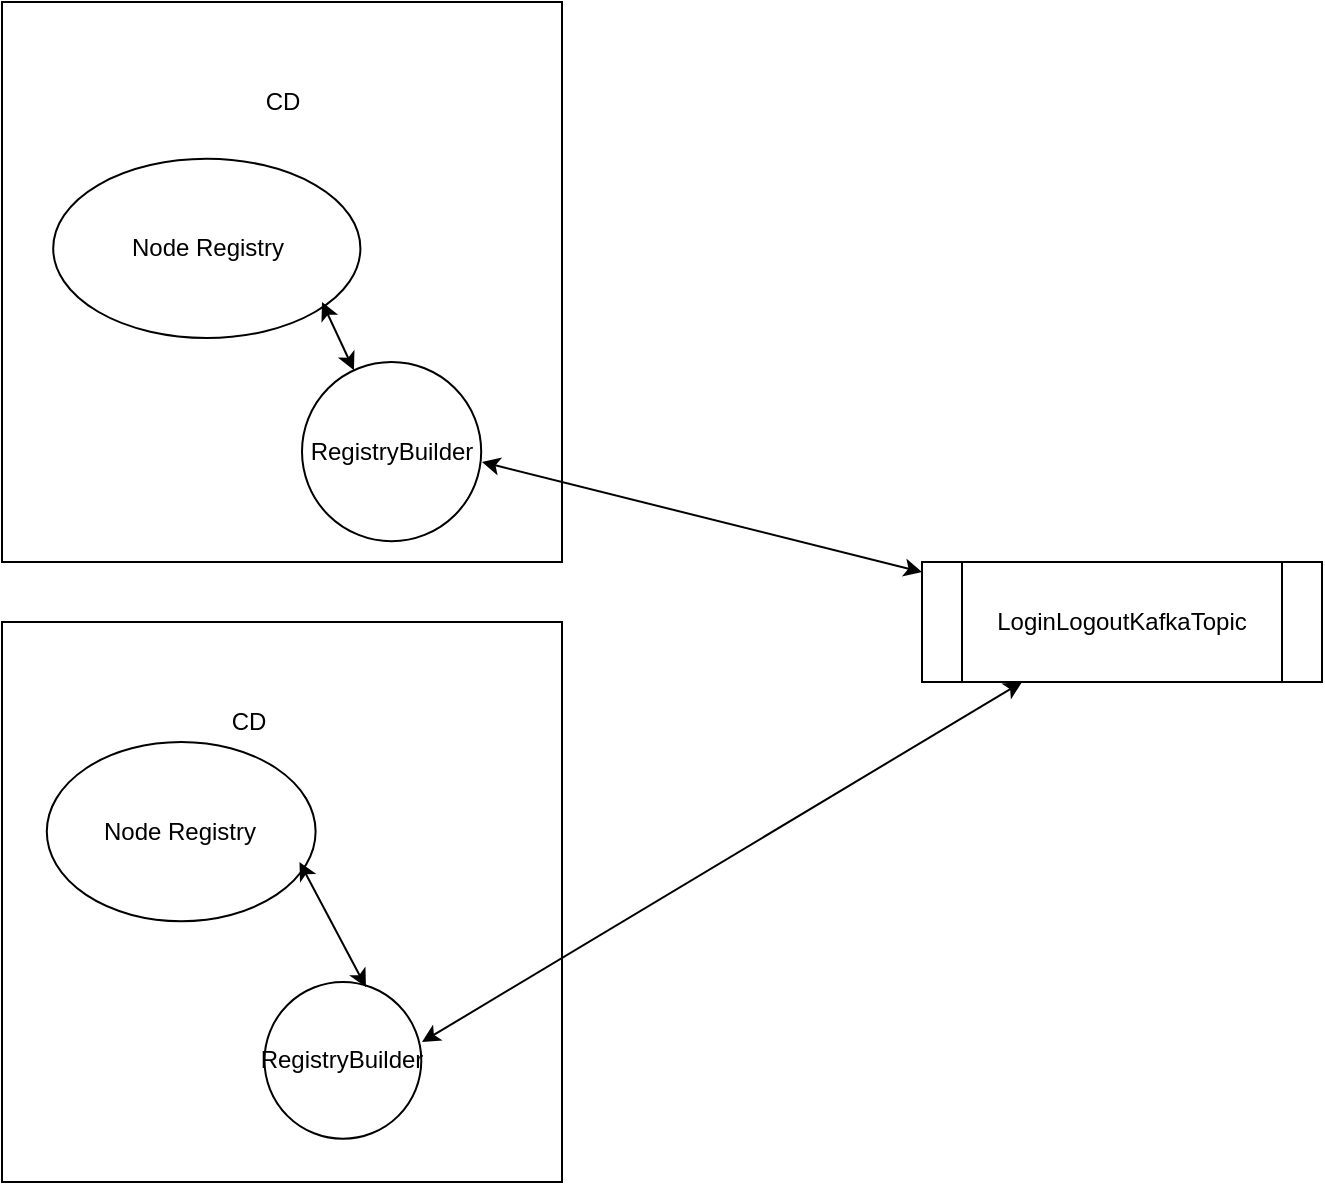 <mxfile version="22.1.7" type="github">
  <diagram name="Page-1" id="YelkGCeMazvoDBq8n71y">
    <mxGraphModel dx="1210" dy="603" grid="1" gridSize="10" guides="1" tooltips="1" connect="1" arrows="1" fold="1" page="1" pageScale="1" pageWidth="850" pageHeight="1100" math="0" shadow="0">
      <root>
        <mxCell id="0" />
        <mxCell id="1" parent="0" />
        <mxCell id="x7VfMDNwSIcgL4_Bs0VZ-4" value="" style="group" vertex="1" connectable="0" parent="1">
          <mxGeometry x="120" y="30" width="320" height="280" as="geometry" />
        </mxCell>
        <mxCell id="x7VfMDNwSIcgL4_Bs0VZ-1" value="" style="whiteSpace=wrap;html=1;aspect=fixed;" vertex="1" parent="x7VfMDNwSIcgL4_Bs0VZ-4">
          <mxGeometry width="280" height="280" as="geometry" />
        </mxCell>
        <mxCell id="x7VfMDNwSIcgL4_Bs0VZ-2" value="Node Registry" style="ellipse;whiteSpace=wrap;html=1;" vertex="1" parent="x7VfMDNwSIcgL4_Bs0VZ-4">
          <mxGeometry x="25.6" y="78.4" width="153.6" height="89.6" as="geometry" />
        </mxCell>
        <mxCell id="x7VfMDNwSIcgL4_Bs0VZ-3" value="CD" style="text;html=1;strokeColor=none;fillColor=none;align=center;verticalAlign=middle;whiteSpace=wrap;rounded=0;" vertex="1" parent="x7VfMDNwSIcgL4_Bs0VZ-4">
          <mxGeometry x="102.4" y="33.6" width="76.8" height="33.6" as="geometry" />
        </mxCell>
        <mxCell id="x7VfMDNwSIcgL4_Bs0VZ-9" value="RegistryBuilder" style="ellipse;whiteSpace=wrap;html=1;aspect=fixed;" vertex="1" parent="x7VfMDNwSIcgL4_Bs0VZ-4">
          <mxGeometry x="150" y="180.0" width="89.6" height="89.6" as="geometry" />
        </mxCell>
        <mxCell id="x7VfMDNwSIcgL4_Bs0VZ-17" value="" style="endArrow=classic;startArrow=classic;html=1;rounded=0;" edge="1" parent="x7VfMDNwSIcgL4_Bs0VZ-4" target="x7VfMDNwSIcgL4_Bs0VZ-10">
          <mxGeometry width="50" height="50" relative="1" as="geometry">
            <mxPoint x="240" y="230" as="sourcePoint" />
            <mxPoint x="290" y="180" as="targetPoint" />
          </mxGeometry>
        </mxCell>
        <mxCell id="x7VfMDNwSIcgL4_Bs0VZ-18" value="" style="endArrow=classic;startArrow=classic;html=1;rounded=0;" edge="1" parent="x7VfMDNwSIcgL4_Bs0VZ-4" target="x7VfMDNwSIcgL4_Bs0VZ-9">
          <mxGeometry width="50" height="50" relative="1" as="geometry">
            <mxPoint x="160" y="150" as="sourcePoint" />
            <mxPoint x="220" y="100" as="targetPoint" />
          </mxGeometry>
        </mxCell>
        <mxCell id="x7VfMDNwSIcgL4_Bs0VZ-10" value="LoginLogoutKafkaTopic" style="shape=process;whiteSpace=wrap;html=1;backgroundOutline=1;" vertex="1" parent="1">
          <mxGeometry x="580" y="310" width="200" height="60" as="geometry" />
        </mxCell>
        <mxCell id="x7VfMDNwSIcgL4_Bs0VZ-11" value="" style="group" vertex="1" connectable="0" parent="1">
          <mxGeometry x="120" y="340" width="280" height="280" as="geometry" />
        </mxCell>
        <mxCell id="x7VfMDNwSIcgL4_Bs0VZ-12" value="" style="whiteSpace=wrap;html=1;aspect=fixed;" vertex="1" parent="x7VfMDNwSIcgL4_Bs0VZ-11">
          <mxGeometry width="280" height="280" as="geometry" />
        </mxCell>
        <mxCell id="x7VfMDNwSIcgL4_Bs0VZ-13" value="Node Registry" style="ellipse;whiteSpace=wrap;html=1;" vertex="1" parent="x7VfMDNwSIcgL4_Bs0VZ-11">
          <mxGeometry x="22.4" y="60.0" width="134.4" height="89.6" as="geometry" />
        </mxCell>
        <mxCell id="x7VfMDNwSIcgL4_Bs0VZ-14" value="CD" style="text;html=1;strokeColor=none;fillColor=none;align=center;verticalAlign=middle;whiteSpace=wrap;rounded=0;" vertex="1" parent="x7VfMDNwSIcgL4_Bs0VZ-11">
          <mxGeometry x="89.6" y="33.6" width="67.2" height="33.6" as="geometry" />
        </mxCell>
        <mxCell id="x7VfMDNwSIcgL4_Bs0VZ-15" value="RegistryBuilder" style="ellipse;whiteSpace=wrap;html=1;aspect=fixed;" vertex="1" parent="x7VfMDNwSIcgL4_Bs0VZ-11">
          <mxGeometry x="131.25" y="180.0" width="78.4" height="78.4" as="geometry" />
        </mxCell>
        <mxCell id="x7VfMDNwSIcgL4_Bs0VZ-16" value="" style="endArrow=classic;startArrow=classic;html=1;rounded=0;" edge="1" parent="x7VfMDNwSIcgL4_Bs0VZ-11" target="x7VfMDNwSIcgL4_Bs0VZ-10">
          <mxGeometry width="50" height="50" relative="1" as="geometry">
            <mxPoint x="210" y="210" as="sourcePoint" />
            <mxPoint x="253.75" y="160" as="targetPoint" />
          </mxGeometry>
        </mxCell>
        <mxCell id="x7VfMDNwSIcgL4_Bs0VZ-19" value="" style="endArrow=classic;startArrow=classic;html=1;rounded=0;entryX=0.647;entryY=0.033;entryDx=0;entryDy=0;entryPerimeter=0;" edge="1" parent="x7VfMDNwSIcgL4_Bs0VZ-11" target="x7VfMDNwSIcgL4_Bs0VZ-15">
          <mxGeometry width="50" height="50" relative="1" as="geometry">
            <mxPoint x="148.75" y="120" as="sourcePoint" />
            <mxPoint x="192.5" y="70" as="targetPoint" />
          </mxGeometry>
        </mxCell>
      </root>
    </mxGraphModel>
  </diagram>
</mxfile>
